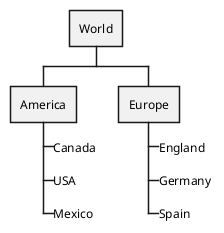 @startwbs
* World
** America
***_ Canada
***_ USA
***_ Mexico
** Europe
***_ England
***_ Germany
***_ Spain
@endwbs